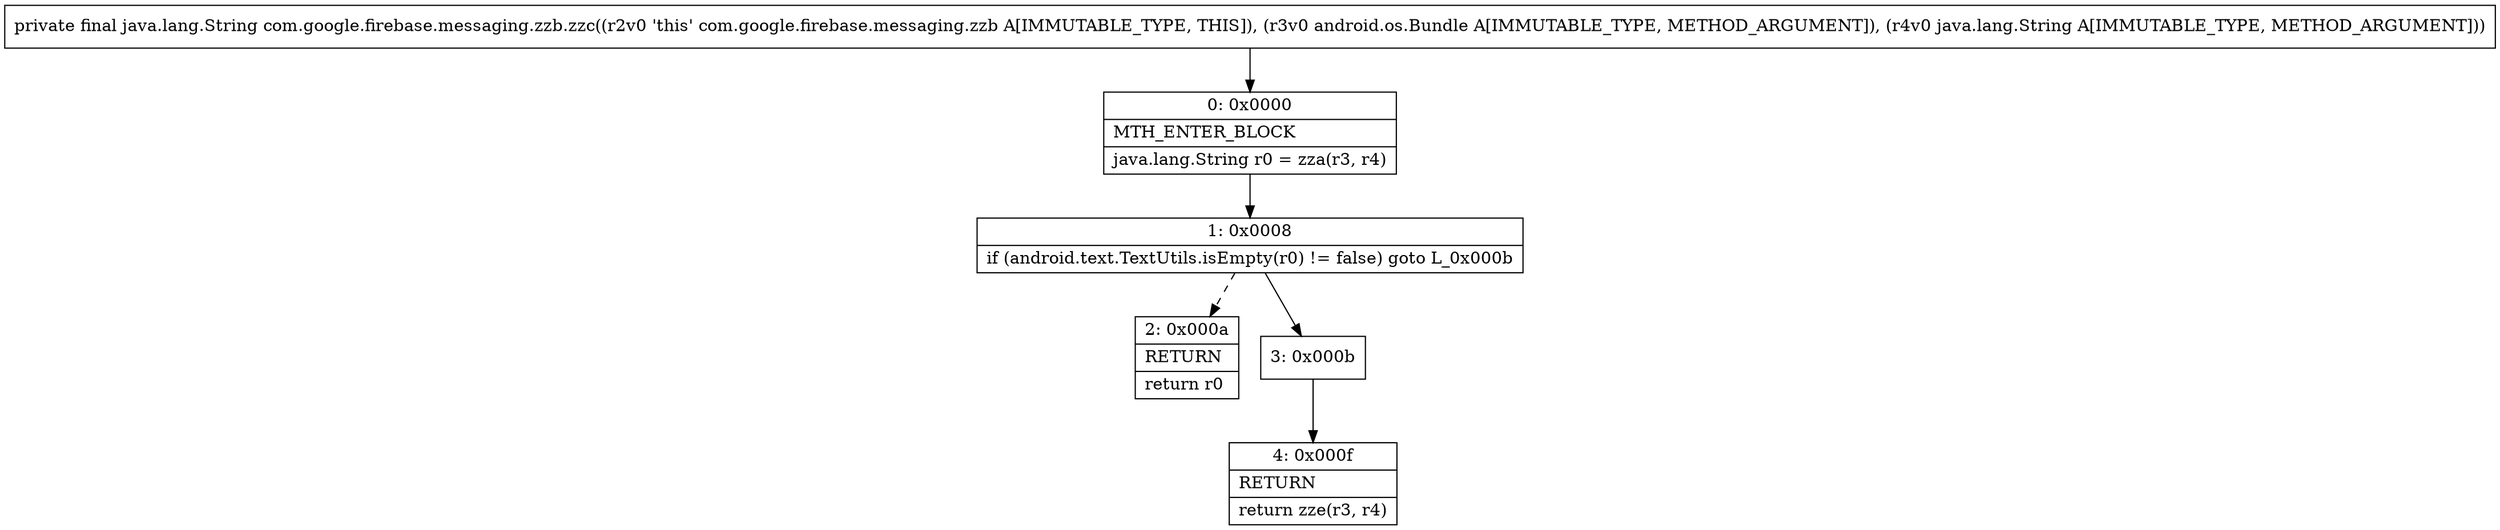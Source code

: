 digraph "CFG forcom.google.firebase.messaging.zzb.zzc(Landroid\/os\/Bundle;Ljava\/lang\/String;)Ljava\/lang\/String;" {
Node_0 [shape=record,label="{0\:\ 0x0000|MTH_ENTER_BLOCK\l|java.lang.String r0 = zza(r3, r4)\l}"];
Node_1 [shape=record,label="{1\:\ 0x0008|if (android.text.TextUtils.isEmpty(r0) != false) goto L_0x000b\l}"];
Node_2 [shape=record,label="{2\:\ 0x000a|RETURN\l|return r0\l}"];
Node_3 [shape=record,label="{3\:\ 0x000b}"];
Node_4 [shape=record,label="{4\:\ 0x000f|RETURN\l|return zze(r3, r4)\l}"];
MethodNode[shape=record,label="{private final java.lang.String com.google.firebase.messaging.zzb.zzc((r2v0 'this' com.google.firebase.messaging.zzb A[IMMUTABLE_TYPE, THIS]), (r3v0 android.os.Bundle A[IMMUTABLE_TYPE, METHOD_ARGUMENT]), (r4v0 java.lang.String A[IMMUTABLE_TYPE, METHOD_ARGUMENT])) }"];
MethodNode -> Node_0;
Node_0 -> Node_1;
Node_1 -> Node_2[style=dashed];
Node_1 -> Node_3;
Node_3 -> Node_4;
}


